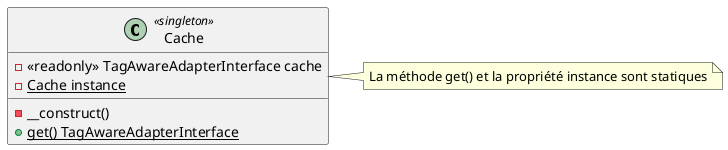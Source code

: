 @startuml

class Cache <<singleton>> {
  - <<readonly>> TagAwareAdapterInterface cache
  - {static} Cache instance
  - __construct()
  + {static} get() TagAwareAdapterInterface
}

note right of Cache : La méthode get() et la propriété instance sont statiques

@enduml